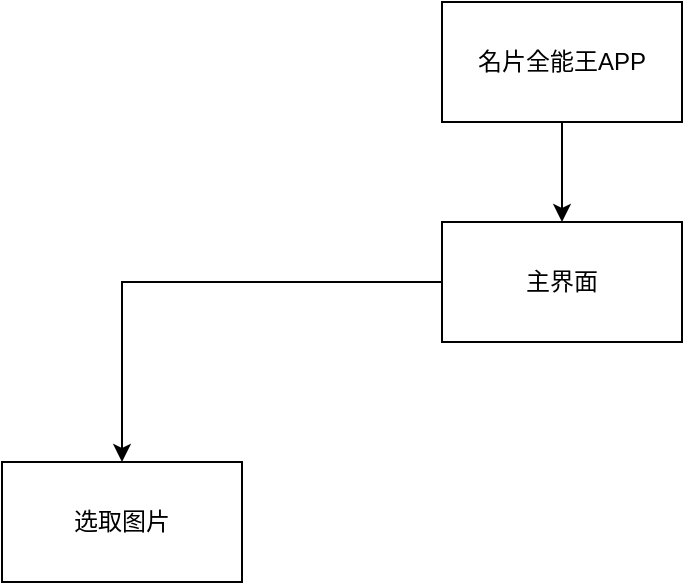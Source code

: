 <mxfile version="14.6.12" type="github">
  <diagram id="0HAefAD60LhWe8abuBd0" name="Page-1">
    <mxGraphModel dx="1426" dy="797" grid="1" gridSize="10" guides="1" tooltips="1" connect="1" arrows="1" fold="1" page="1" pageScale="1" pageWidth="850" pageHeight="1100" math="0" shadow="0">
      <root>
        <mxCell id="0" />
        <mxCell id="1" parent="0" />
        <mxCell id="WjgiqSVxhLH3iMliLRJI-2" value="" style="edgeStyle=orthogonalEdgeStyle;rounded=0;orthogonalLoop=1;jettySize=auto;html=1;" edge="1" parent="1" source="-JalxD5aR3tQA_cShe9H-1" target="WjgiqSVxhLH3iMliLRJI-1">
          <mxGeometry relative="1" as="geometry" />
        </mxCell>
        <mxCell id="-JalxD5aR3tQA_cShe9H-1" value="名片全能王APP" style="rounded=0;whiteSpace=wrap;html=1;" parent="1" vertex="1">
          <mxGeometry x="370" y="70" width="120" height="60" as="geometry" />
        </mxCell>
        <mxCell id="WjgiqSVxhLH3iMliLRJI-5" value="" style="edgeStyle=orthogonalEdgeStyle;rounded=0;orthogonalLoop=1;jettySize=auto;html=1;" edge="1" parent="1" source="WjgiqSVxhLH3iMliLRJI-1" target="WjgiqSVxhLH3iMliLRJI-4">
          <mxGeometry relative="1" as="geometry" />
        </mxCell>
        <mxCell id="WjgiqSVxhLH3iMliLRJI-1" value="主界面" style="rounded=0;whiteSpace=wrap;html=1;" vertex="1" parent="1">
          <mxGeometry x="370" y="180" width="120" height="60" as="geometry" />
        </mxCell>
        <mxCell id="WjgiqSVxhLH3iMliLRJI-4" value="选取图片" style="rounded=0;whiteSpace=wrap;html=1;" vertex="1" parent="1">
          <mxGeometry x="150" y="300" width="120" height="60" as="geometry" />
        </mxCell>
      </root>
    </mxGraphModel>
  </diagram>
</mxfile>
